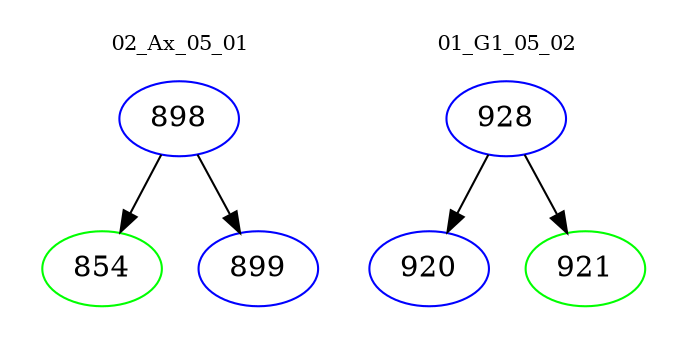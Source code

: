 digraph{
subgraph cluster_0 {
color = white
label = "02_Ax_05_01";
fontsize=10;
T0_898 [label="898", color="blue"]
T0_898 -> T0_854 [color="black"]
T0_854 [label="854", color="green"]
T0_898 -> T0_899 [color="black"]
T0_899 [label="899", color="blue"]
}
subgraph cluster_1 {
color = white
label = "01_G1_05_02";
fontsize=10;
T1_928 [label="928", color="blue"]
T1_928 -> T1_920 [color="black"]
T1_920 [label="920", color="blue"]
T1_928 -> T1_921 [color="black"]
T1_921 [label="921", color="green"]
}
}
